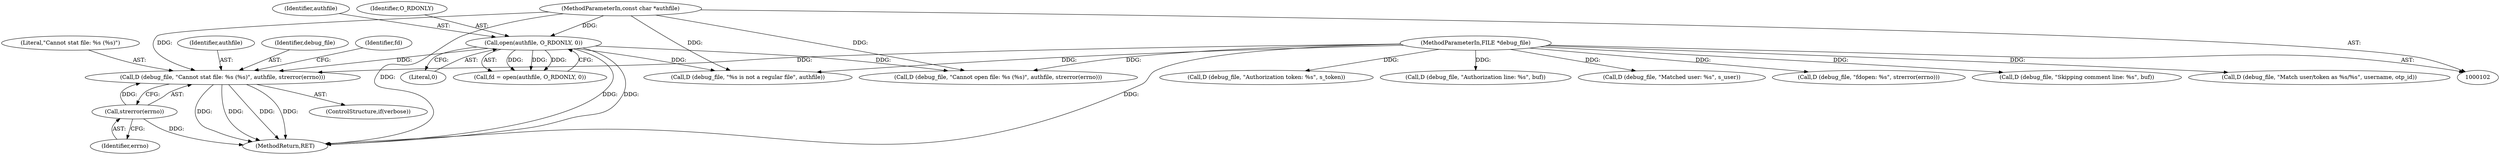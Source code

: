 digraph "0_yubico-pam_0f6ceabab0a8849b47f67d727aa526c2656089ba@pointer" {
"1000150" [label="(Call,D (debug_file, \"Cannot stat file: %s (%s)\", authfile, strerror(errno)))"];
"1000107" [label="(MethodParameterIn,FILE *debug_file)"];
"1000121" [label="(Call,open(authfile, O_RDONLY, 0))"];
"1000103" [label="(MethodParameterIn,const char *authfile)"];
"1000154" [label="(Call,strerror(errno))"];
"1000119" [label="(Call,fd = open(authfile, O_RDONLY, 0))"];
"1000317" [label="(MethodReturn,RET)"];
"1000169" [label="(Call,D (debug_file, \"%s is not a regular file\", authfile))"];
"1000244" [label="(Call,D (debug_file, \"Authorization line: %s\", buf))"];
"1000266" [label="(Call,D (debug_file, \"Matched user: %s\", s_user))"];
"1000132" [label="(Call,D (debug_file, \"Cannot open file: %s (%s)\", authfile, strerror(errno)))"];
"1000103" [label="(MethodParameterIn,const char *authfile)"];
"1000157" [label="(Identifier,fd)"];
"1000122" [label="(Identifier,authfile)"];
"1000155" [label="(Identifier,errno)"];
"1000189" [label="(Call,D (debug_file, \"fdopen: %s\", strerror(errno)))"];
"1000237" [label="(Call,D (debug_file, \"Skipping comment line: %s\", buf))"];
"1000150" [label="(Call,D (debug_file, \"Cannot stat file: %s (%s)\", authfile, strerror(errno)))"];
"1000301" [label="(Call,D (debug_file, \"Match user/token as %s/%s\", username, otp_id))"];
"1000284" [label="(Call,D (debug_file, \"Authorization token: %s\", s_token))"];
"1000124" [label="(Literal,0)"];
"1000123" [label="(Identifier,O_RDONLY)"];
"1000107" [label="(MethodParameterIn,FILE *debug_file)"];
"1000152" [label="(Literal,\"Cannot stat file: %s (%s)\")"];
"1000154" [label="(Call,strerror(errno))"];
"1000121" [label="(Call,open(authfile, O_RDONLY, 0))"];
"1000148" [label="(ControlStructure,if(verbose))"];
"1000153" [label="(Identifier,authfile)"];
"1000151" [label="(Identifier,debug_file)"];
"1000150" -> "1000148"  [label="AST: "];
"1000150" -> "1000154"  [label="CFG: "];
"1000151" -> "1000150"  [label="AST: "];
"1000152" -> "1000150"  [label="AST: "];
"1000153" -> "1000150"  [label="AST: "];
"1000154" -> "1000150"  [label="AST: "];
"1000157" -> "1000150"  [label="CFG: "];
"1000150" -> "1000317"  [label="DDG: "];
"1000150" -> "1000317"  [label="DDG: "];
"1000150" -> "1000317"  [label="DDG: "];
"1000150" -> "1000317"  [label="DDG: "];
"1000107" -> "1000150"  [label="DDG: "];
"1000121" -> "1000150"  [label="DDG: "];
"1000103" -> "1000150"  [label="DDG: "];
"1000154" -> "1000150"  [label="DDG: "];
"1000107" -> "1000102"  [label="AST: "];
"1000107" -> "1000317"  [label="DDG: "];
"1000107" -> "1000132"  [label="DDG: "];
"1000107" -> "1000169"  [label="DDG: "];
"1000107" -> "1000189"  [label="DDG: "];
"1000107" -> "1000237"  [label="DDG: "];
"1000107" -> "1000244"  [label="DDG: "];
"1000107" -> "1000266"  [label="DDG: "];
"1000107" -> "1000284"  [label="DDG: "];
"1000107" -> "1000301"  [label="DDG: "];
"1000121" -> "1000119"  [label="AST: "];
"1000121" -> "1000124"  [label="CFG: "];
"1000122" -> "1000121"  [label="AST: "];
"1000123" -> "1000121"  [label="AST: "];
"1000124" -> "1000121"  [label="AST: "];
"1000119" -> "1000121"  [label="CFG: "];
"1000121" -> "1000317"  [label="DDG: "];
"1000121" -> "1000317"  [label="DDG: "];
"1000121" -> "1000119"  [label="DDG: "];
"1000121" -> "1000119"  [label="DDG: "];
"1000121" -> "1000119"  [label="DDG: "];
"1000103" -> "1000121"  [label="DDG: "];
"1000121" -> "1000132"  [label="DDG: "];
"1000121" -> "1000169"  [label="DDG: "];
"1000103" -> "1000102"  [label="AST: "];
"1000103" -> "1000317"  [label="DDG: "];
"1000103" -> "1000132"  [label="DDG: "];
"1000103" -> "1000169"  [label="DDG: "];
"1000154" -> "1000155"  [label="CFG: "];
"1000155" -> "1000154"  [label="AST: "];
"1000154" -> "1000317"  [label="DDG: "];
}
